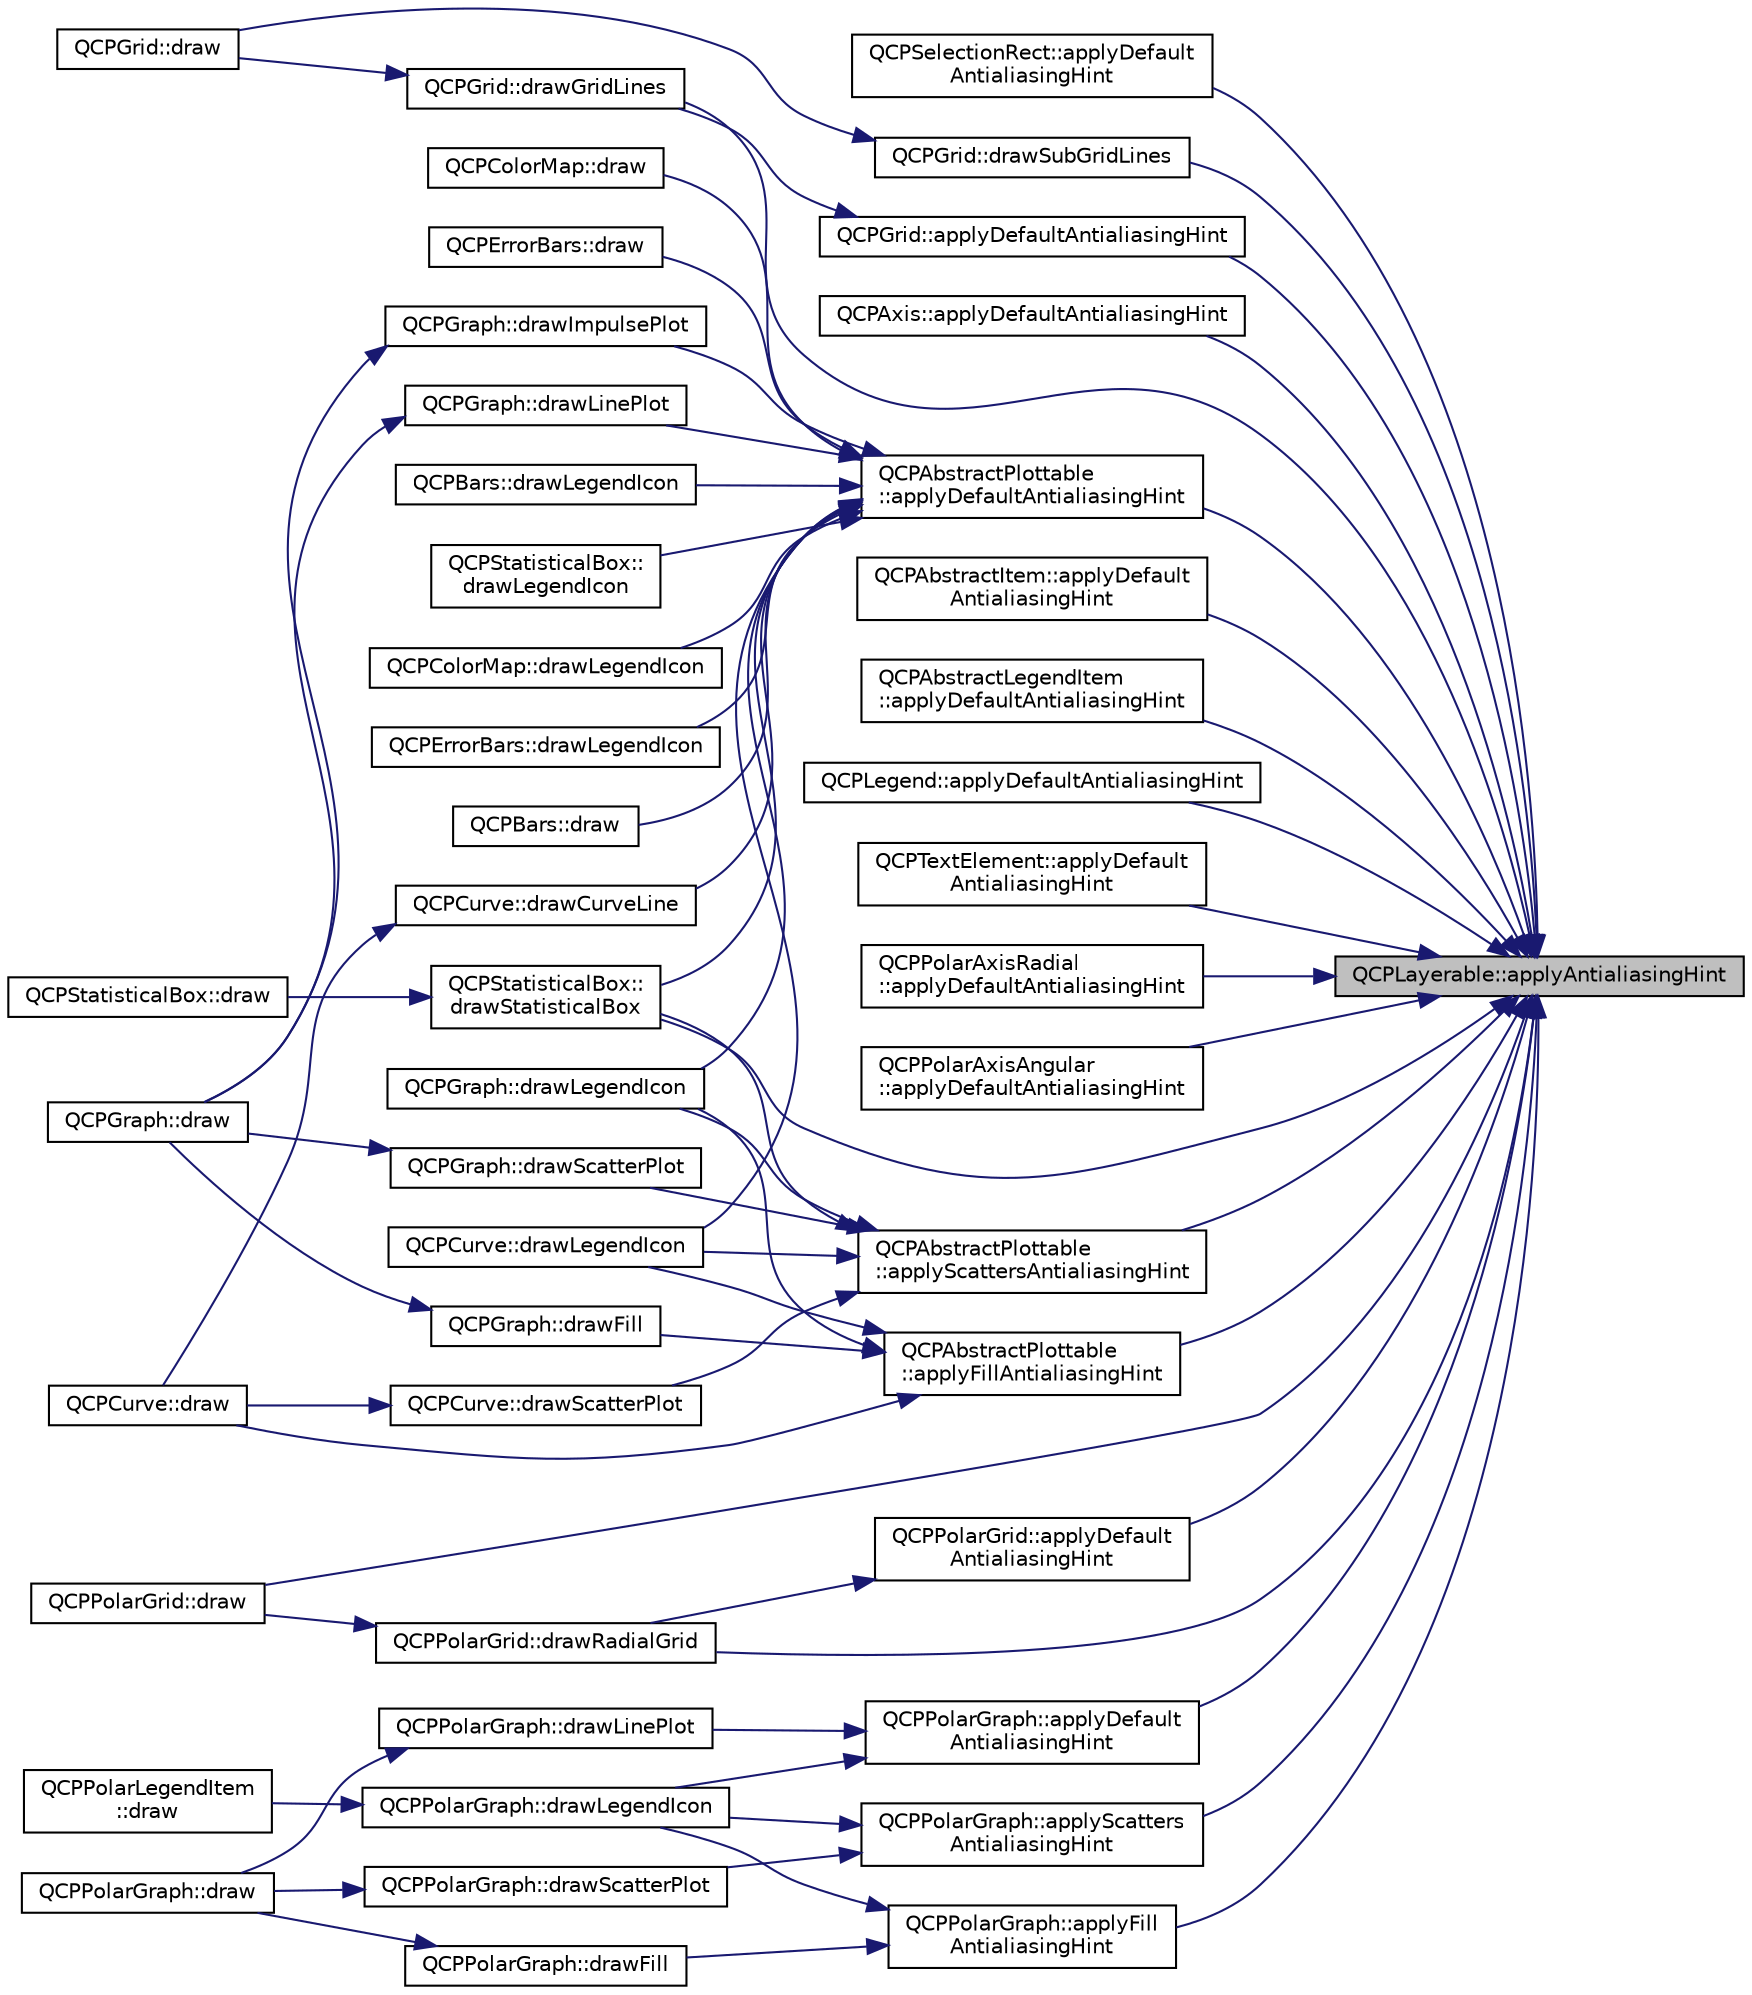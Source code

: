 digraph "QCPLayerable::applyAntialiasingHint"
{
 // LATEX_PDF_SIZE
  edge [fontname="Helvetica",fontsize="10",labelfontname="Helvetica",labelfontsize="10"];
  node [fontname="Helvetica",fontsize="10",shape=record];
  rankdir="RL";
  Node1 [label="QCPLayerable::applyAntialiasingHint",height=0.2,width=0.4,color="black", fillcolor="grey75", style="filled", fontcolor="black",tooltip=" "];
  Node1 -> Node2 [dir="back",color="midnightblue",fontsize="10",style="solid",fontname="Helvetica"];
  Node2 [label="QCPSelectionRect::applyDefault\lAntialiasingHint",height=0.2,width=0.4,color="black", fillcolor="white", style="filled",URL="$classQCPSelectionRect.html#aa854697618e16037ba9c73056abfb9bf",tooltip=" "];
  Node1 -> Node3 [dir="back",color="midnightblue",fontsize="10",style="solid",fontname="Helvetica"];
  Node3 [label="QCPGrid::applyDefaultAntialiasingHint",height=0.2,width=0.4,color="black", fillcolor="white", style="filled",URL="$classQCPGrid.html#a64fa48e16b4629f5df2a5029ab6e761c",tooltip=" "];
  Node3 -> Node4 [dir="back",color="midnightblue",fontsize="10",style="solid",fontname="Helvetica"];
  Node4 [label="QCPGrid::drawGridLines",height=0.2,width=0.4,color="black", fillcolor="white", style="filled",URL="$classQCPGrid.html#aee4e95d54acabbe298d6dda0dd86c0a4",tooltip=" "];
  Node4 -> Node5 [dir="back",color="midnightblue",fontsize="10",style="solid",fontname="Helvetica"];
  Node5 [label="QCPGrid::draw",height=0.2,width=0.4,color="black", fillcolor="white", style="filled",URL="$classQCPGrid.html#aad9a312d998e2d170956334d4cb80be2",tooltip=" "];
  Node1 -> Node6 [dir="back",color="midnightblue",fontsize="10",style="solid",fontname="Helvetica"];
  Node6 [label="QCPAxis::applyDefaultAntialiasingHint",height=0.2,width=0.4,color="black", fillcolor="white", style="filled",URL="$classQCPAxis.html#adbaeffcdc2707f2bd5dc1bbd11236770",tooltip=" "];
  Node1 -> Node7 [dir="back",color="midnightblue",fontsize="10",style="solid",fontname="Helvetica"];
  Node7 [label="QCPAbstractPlottable\l::applyDefaultAntialiasingHint",height=0.2,width=0.4,color="black", fillcolor="white", style="filled",URL="$classQCPAbstractPlottable.html#ac032077fb0db93d6faa3273d02363398",tooltip=" "];
  Node7 -> Node8 [dir="back",color="midnightblue",fontsize="10",style="solid",fontname="Helvetica"];
  Node8 [label="QCPBars::draw",height=0.2,width=0.4,color="black", fillcolor="white", style="filled",URL="$classQCPBars.html#aa267c20650d55084c3f47cb2f8fac9dc",tooltip=" "];
  Node7 -> Node9 [dir="back",color="midnightblue",fontsize="10",style="solid",fontname="Helvetica"];
  Node9 [label="QCPColorMap::draw",height=0.2,width=0.4,color="black", fillcolor="white", style="filled",URL="$classQCPColorMap.html#a6b628014d2939368935efd0a788648c8",tooltip=" "];
  Node7 -> Node10 [dir="back",color="midnightblue",fontsize="10",style="solid",fontname="Helvetica"];
  Node10 [label="QCPErrorBars::draw",height=0.2,width=0.4,color="black", fillcolor="white", style="filled",URL="$classQCPErrorBars.html#a801e85931372abf2a1034bfb2eac5cd2",tooltip=" "];
  Node7 -> Node11 [dir="back",color="midnightblue",fontsize="10",style="solid",fontname="Helvetica"];
  Node11 [label="QCPCurve::drawCurveLine",height=0.2,width=0.4,color="black", fillcolor="white", style="filled",URL="$classQCPCurve.html#aa4d7415f7c69eb7820263941f7d88e2c",tooltip=" "];
  Node11 -> Node12 [dir="back",color="midnightblue",fontsize="10",style="solid",fontname="Helvetica"];
  Node12 [label="QCPCurve::draw",height=0.2,width=0.4,color="black", fillcolor="white", style="filled",URL="$classQCPCurve.html#ac199d41d23865cd68bd7b598308a4433",tooltip=" "];
  Node7 -> Node13 [dir="back",color="midnightblue",fontsize="10",style="solid",fontname="Helvetica"];
  Node13 [label="QCPGraph::drawImpulsePlot",height=0.2,width=0.4,color="black", fillcolor="white", style="filled",URL="$classQCPGraph.html#a217ef6bf6c5689eb1dcbe02187d2cc61",tooltip=" "];
  Node13 -> Node14 [dir="back",color="midnightblue",fontsize="10",style="solid",fontname="Helvetica"];
  Node14 [label="QCPGraph::draw",height=0.2,width=0.4,color="black", fillcolor="white", style="filled",URL="$classQCPGraph.html#a2b0849598f06e834b43ce18cd13bcdc3",tooltip=" "];
  Node7 -> Node15 [dir="back",color="midnightblue",fontsize="10",style="solid",fontname="Helvetica"];
  Node15 [label="QCPGraph::drawLegendIcon",height=0.2,width=0.4,color="black", fillcolor="white", style="filled",URL="$classQCPGraph.html#a6efbab06c400bdb15e28b2d0a4ecc18a",tooltip=" "];
  Node7 -> Node16 [dir="back",color="midnightblue",fontsize="10",style="solid",fontname="Helvetica"];
  Node16 [label="QCPCurve::drawLegendIcon",height=0.2,width=0.4,color="black", fillcolor="white", style="filled",URL="$classQCPCurve.html#aac6e94afbce4002d2cd7793250154e84",tooltip=" "];
  Node7 -> Node17 [dir="back",color="midnightblue",fontsize="10",style="solid",fontname="Helvetica"];
  Node17 [label="QCPBars::drawLegendIcon",height=0.2,width=0.4,color="black", fillcolor="white", style="filled",URL="$classQCPBars.html#aee7c3e1763fd6b504c45baa8775be7b7",tooltip=" "];
  Node7 -> Node18 [dir="back",color="midnightblue",fontsize="10",style="solid",fontname="Helvetica"];
  Node18 [label="QCPStatisticalBox::\ldrawLegendIcon",height=0.2,width=0.4,color="black", fillcolor="white", style="filled",URL="$classQCPStatisticalBox.html#ad286c63a79c21d5231a4b6c6fdbb914f",tooltip=" "];
  Node7 -> Node19 [dir="back",color="midnightblue",fontsize="10",style="solid",fontname="Helvetica"];
  Node19 [label="QCPColorMap::drawLegendIcon",height=0.2,width=0.4,color="black", fillcolor="white", style="filled",URL="$classQCPColorMap.html#adeaa5e262a03b7f021bd1aa6f1e60ce9",tooltip=" "];
  Node7 -> Node20 [dir="back",color="midnightblue",fontsize="10",style="solid",fontname="Helvetica"];
  Node20 [label="QCPErrorBars::drawLegendIcon",height=0.2,width=0.4,color="black", fillcolor="white", style="filled",URL="$classQCPErrorBars.html#a20f5d292e66103f26bca00b11ce417b4",tooltip=" "];
  Node7 -> Node21 [dir="back",color="midnightblue",fontsize="10",style="solid",fontname="Helvetica"];
  Node21 [label="QCPGraph::drawLinePlot",height=0.2,width=0.4,color="black", fillcolor="white", style="filled",URL="$classQCPGraph.html#a4c3edacb2a11064bf2e16b322156aeda",tooltip=" "];
  Node21 -> Node14 [dir="back",color="midnightblue",fontsize="10",style="solid",fontname="Helvetica"];
  Node7 -> Node22 [dir="back",color="midnightblue",fontsize="10",style="solid",fontname="Helvetica"];
  Node22 [label="QCPStatisticalBox::\ldrawStatisticalBox",height=0.2,width=0.4,color="black", fillcolor="white", style="filled",URL="$classQCPStatisticalBox.html#a02dc6b561be8203d460d7263da74b8a9",tooltip=" "];
  Node22 -> Node23 [dir="back",color="midnightblue",fontsize="10",style="solid",fontname="Helvetica"];
  Node23 [label="QCPStatisticalBox::draw",height=0.2,width=0.4,color="black", fillcolor="white", style="filled",URL="$classQCPStatisticalBox.html#afcff35fa79728cfe10e80e0702014fea",tooltip=" "];
  Node1 -> Node24 [dir="back",color="midnightblue",fontsize="10",style="solid",fontname="Helvetica"];
  Node24 [label="QCPAbstractItem::applyDefault\lAntialiasingHint",height=0.2,width=0.4,color="black", fillcolor="white", style="filled",URL="$classQCPAbstractItem.html#a5579ce9ec7cad202499886b042448b10",tooltip=" "];
  Node1 -> Node25 [dir="back",color="midnightblue",fontsize="10",style="solid",fontname="Helvetica"];
  Node25 [label="QCPAbstractLegendItem\l::applyDefaultAntialiasingHint",height=0.2,width=0.4,color="black", fillcolor="white", style="filled",URL="$classQCPAbstractLegendItem.html#a6bfbcb9ace779f4f6fe22241c32a67c9",tooltip=" "];
  Node1 -> Node26 [dir="back",color="midnightblue",fontsize="10",style="solid",fontname="Helvetica"];
  Node26 [label="QCPLegend::applyDefaultAntialiasingHint",height=0.2,width=0.4,color="black", fillcolor="white", style="filled",URL="$classQCPLegend.html#a817f75c234f82a2e26643dc0de742095",tooltip=" "];
  Node1 -> Node27 [dir="back",color="midnightblue",fontsize="10",style="solid",fontname="Helvetica"];
  Node27 [label="QCPTextElement::applyDefault\lAntialiasingHint",height=0.2,width=0.4,color="black", fillcolor="white", style="filled",URL="$classQCPTextElement.html#a91f2e4b4a639d9079e89a0030c7ed352",tooltip=" "];
  Node1 -> Node28 [dir="back",color="midnightblue",fontsize="10",style="solid",fontname="Helvetica"];
  Node28 [label="QCPPolarAxisRadial\l::applyDefaultAntialiasingHint",height=0.2,width=0.4,color="black", fillcolor="white", style="filled",URL="$classQCPPolarAxisRadial.html#a0e715101c09a44d099f48363553213ff",tooltip=" "];
  Node1 -> Node29 [dir="back",color="midnightblue",fontsize="10",style="solid",fontname="Helvetica"];
  Node29 [label="QCPPolarAxisAngular\l::applyDefaultAntialiasingHint",height=0.2,width=0.4,color="black", fillcolor="white", style="filled",URL="$classQCPPolarAxisAngular.html#ae29231b68e311a3004a310b65b14ba5a",tooltip=" "];
  Node1 -> Node30 [dir="back",color="midnightblue",fontsize="10",style="solid",fontname="Helvetica"];
  Node30 [label="QCPPolarGrid::applyDefault\lAntialiasingHint",height=0.2,width=0.4,color="black", fillcolor="white", style="filled",URL="$classQCPPolarGrid.html#ac3ec084d6db6c8a27b94f91b57a8ea32",tooltip=" "];
  Node30 -> Node31 [dir="back",color="midnightblue",fontsize="10",style="solid",fontname="Helvetica"];
  Node31 [label="QCPPolarGrid::drawRadialGrid",height=0.2,width=0.4,color="black", fillcolor="white", style="filled",URL="$classQCPPolarGrid.html#aabbd4c9003803dd30f42b4eec8e83346",tooltip=" "];
  Node31 -> Node32 [dir="back",color="midnightblue",fontsize="10",style="solid",fontname="Helvetica"];
  Node32 [label="QCPPolarGrid::draw",height=0.2,width=0.4,color="black", fillcolor="white", style="filled",URL="$classQCPPolarGrid.html#af62b863506a570afdb83e9433b91aee8",tooltip=" "];
  Node1 -> Node33 [dir="back",color="midnightblue",fontsize="10",style="solid",fontname="Helvetica"];
  Node33 [label="QCPPolarGraph::applyDefault\lAntialiasingHint",height=0.2,width=0.4,color="black", fillcolor="white", style="filled",URL="$classQCPPolarGraph.html#acc25e8bb9c15d27efdf1d9071bb1e74d",tooltip=" "];
  Node33 -> Node34 [dir="back",color="midnightblue",fontsize="10",style="solid",fontname="Helvetica"];
  Node34 [label="QCPPolarGraph::drawLegendIcon",height=0.2,width=0.4,color="black", fillcolor="white", style="filled",URL="$classQCPPolarGraph.html#a59fc02419f54a53225d51e81dd8bc24d",tooltip=" "];
  Node34 -> Node35 [dir="back",color="midnightblue",fontsize="10",style="solid",fontname="Helvetica"];
  Node35 [label="QCPPolarLegendItem\l::draw",height=0.2,width=0.4,color="black", fillcolor="white", style="filled",URL="$classQCPPolarLegendItem.html#abf9639f11bfc64779f243cca920aadef",tooltip=" "];
  Node33 -> Node36 [dir="back",color="midnightblue",fontsize="10",style="solid",fontname="Helvetica"];
  Node36 [label="QCPPolarGraph::drawLinePlot",height=0.2,width=0.4,color="black", fillcolor="white", style="filled",URL="$classQCPPolarGraph.html#ad9f607151debb2978b4883743c83a2a8",tooltip=" "];
  Node36 -> Node37 [dir="back",color="midnightblue",fontsize="10",style="solid",fontname="Helvetica"];
  Node37 [label="QCPPolarGraph::draw",height=0.2,width=0.4,color="black", fillcolor="white", style="filled",URL="$classQCPPolarGraph.html#a2a053fc53b7945cd2e3b93cef9cade9a",tooltip=" "];
  Node1 -> Node38 [dir="back",color="midnightblue",fontsize="10",style="solid",fontname="Helvetica"];
  Node38 [label="QCPAbstractPlottable\l::applyFillAntialiasingHint",height=0.2,width=0.4,color="black", fillcolor="white", style="filled",URL="$classQCPAbstractPlottable.html#a8d06a59ea23324cce6330ebf2262c0ed",tooltip=" "];
  Node38 -> Node12 [dir="back",color="midnightblue",fontsize="10",style="solid",fontname="Helvetica"];
  Node38 -> Node39 [dir="back",color="midnightblue",fontsize="10",style="solid",fontname="Helvetica"];
  Node39 [label="QCPGraph::drawFill",height=0.2,width=0.4,color="black", fillcolor="white", style="filled",URL="$classQCPGraph.html#a67c5ea573f604efd8bf121a0b7a380d1",tooltip=" "];
  Node39 -> Node14 [dir="back",color="midnightblue",fontsize="10",style="solid",fontname="Helvetica"];
  Node38 -> Node15 [dir="back",color="midnightblue",fontsize="10",style="solid",fontname="Helvetica"];
  Node38 -> Node16 [dir="back",color="midnightblue",fontsize="10",style="solid",fontname="Helvetica"];
  Node1 -> Node40 [dir="back",color="midnightblue",fontsize="10",style="solid",fontname="Helvetica"];
  Node40 [label="QCPPolarGraph::applyFill\lAntialiasingHint",height=0.2,width=0.4,color="black", fillcolor="white", style="filled",URL="$classQCPPolarGraph.html#a25f6da1b827ccbe8c94c7f77ed12ee01",tooltip=" "];
  Node40 -> Node41 [dir="back",color="midnightblue",fontsize="10",style="solid",fontname="Helvetica"];
  Node41 [label="QCPPolarGraph::drawFill",height=0.2,width=0.4,color="black", fillcolor="white", style="filled",URL="$classQCPPolarGraph.html#a31a42c1816fb6896db565018c2443f74",tooltip=" "];
  Node41 -> Node37 [dir="back",color="midnightblue",fontsize="10",style="solid",fontname="Helvetica"];
  Node40 -> Node34 [dir="back",color="midnightblue",fontsize="10",style="solid",fontname="Helvetica"];
  Node1 -> Node42 [dir="back",color="midnightblue",fontsize="10",style="solid",fontname="Helvetica"];
  Node42 [label="QCPAbstractPlottable\l::applyScattersAntialiasingHint",height=0.2,width=0.4,color="black", fillcolor="white", style="filled",URL="$classQCPAbstractPlottable.html#ac95f26b15a1e5d9c7bd2c0a46d760fc9",tooltip=" "];
  Node42 -> Node15 [dir="back",color="midnightblue",fontsize="10",style="solid",fontname="Helvetica"];
  Node42 -> Node16 [dir="back",color="midnightblue",fontsize="10",style="solid",fontname="Helvetica"];
  Node42 -> Node43 [dir="back",color="midnightblue",fontsize="10",style="solid",fontname="Helvetica"];
  Node43 [label="QCPGraph::drawScatterPlot",height=0.2,width=0.4,color="black", fillcolor="white", style="filled",URL="$classQCPGraph.html#abeb0bbe81026c024bf3d508d13cf5e0e",tooltip=" "];
  Node43 -> Node14 [dir="back",color="midnightblue",fontsize="10",style="solid",fontname="Helvetica"];
  Node42 -> Node44 [dir="back",color="midnightblue",fontsize="10",style="solid",fontname="Helvetica"];
  Node44 [label="QCPCurve::drawScatterPlot",height=0.2,width=0.4,color="black", fillcolor="white", style="filled",URL="$classQCPCurve.html#a0bea811373c5ee8c67c9c2b4d74ad866",tooltip=" "];
  Node44 -> Node12 [dir="back",color="midnightblue",fontsize="10",style="solid",fontname="Helvetica"];
  Node42 -> Node22 [dir="back",color="midnightblue",fontsize="10",style="solid",fontname="Helvetica"];
  Node1 -> Node45 [dir="back",color="midnightblue",fontsize="10",style="solid",fontname="Helvetica"];
  Node45 [label="QCPPolarGraph::applyScatters\lAntialiasingHint",height=0.2,width=0.4,color="black", fillcolor="white", style="filled",URL="$classQCPPolarGraph.html#a7c1a02b4517ce13b64f580784dc9053e",tooltip=" "];
  Node45 -> Node34 [dir="back",color="midnightblue",fontsize="10",style="solid",fontname="Helvetica"];
  Node45 -> Node46 [dir="back",color="midnightblue",fontsize="10",style="solid",fontname="Helvetica"];
  Node46 [label="QCPPolarGraph::drawScatterPlot",height=0.2,width=0.4,color="black", fillcolor="white", style="filled",URL="$classQCPPolarGraph.html#a4c02b5c9d9ae8cc3e01dffc880d3926d",tooltip=" "];
  Node46 -> Node37 [dir="back",color="midnightblue",fontsize="10",style="solid",fontname="Helvetica"];
  Node1 -> Node32 [dir="back",color="midnightblue",fontsize="10",style="solid",fontname="Helvetica"];
  Node1 -> Node4 [dir="back",color="midnightblue",fontsize="10",style="solid",fontname="Helvetica"];
  Node1 -> Node31 [dir="back",color="midnightblue",fontsize="10",style="solid",fontname="Helvetica"];
  Node1 -> Node22 [dir="back",color="midnightblue",fontsize="10",style="solid",fontname="Helvetica"];
  Node1 -> Node47 [dir="back",color="midnightblue",fontsize="10",style="solid",fontname="Helvetica"];
  Node47 [label="QCPGrid::drawSubGridLines",height=0.2,width=0.4,color="black", fillcolor="white", style="filled",URL="$classQCPGrid.html#a751ce8aef815bcc9193432a30c8b6b6e",tooltip=" "];
  Node47 -> Node5 [dir="back",color="midnightblue",fontsize="10",style="solid",fontname="Helvetica"];
}
